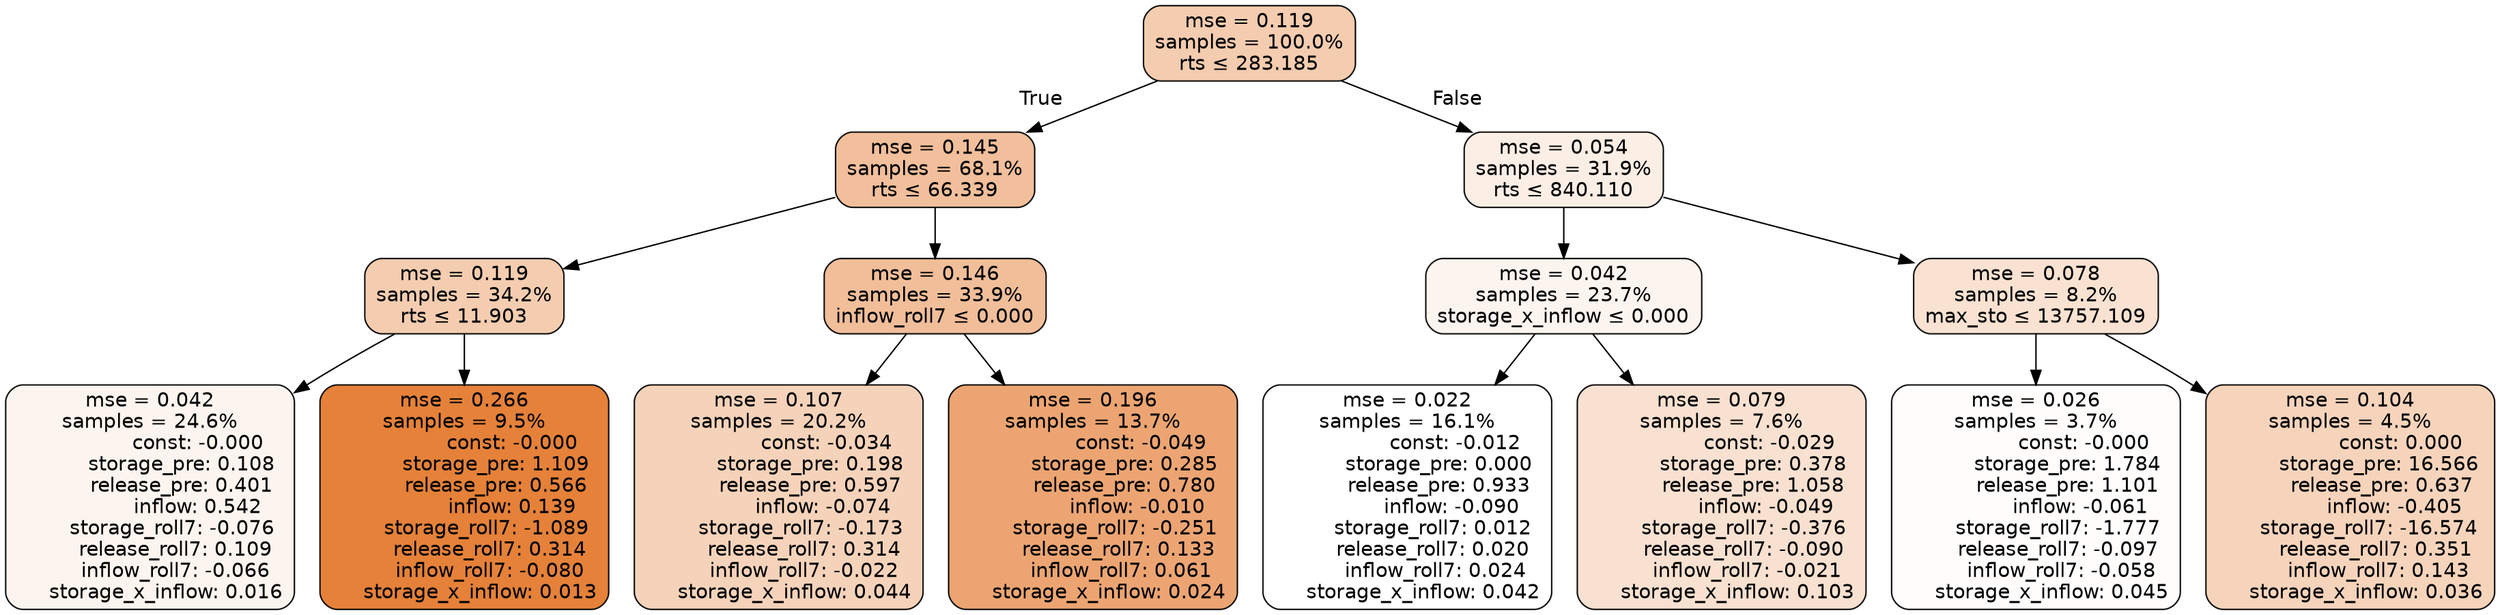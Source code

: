 digraph tree {
bgcolor="transparent"
node [shape=rectangle, style="filled, rounded", color="black", fontname=helvetica] ;
edge [fontname=helvetica] ;
	"0" [label="mse = 0.119
samples = 100.0%
rts &le; 283.185", fillcolor="#f4ccb0"]
	"1" [label="mse = 0.145
samples = 68.1%
rts &le; 66.339", fillcolor="#f1bf9b"]
	"2" [label="mse = 0.119
samples = 34.2%
rts &le; 11.903", fillcolor="#f4cdb0"]
	"3" [label="mse = 0.042
samples = 24.6%
               const: -0.000
          storage_pre: 0.108
          release_pre: 0.401
               inflow: 0.542
       storage_roll7: -0.076
        release_roll7: 0.109
        inflow_roll7: -0.066
     storage_x_inflow: 0.016", fillcolor="#fcf5ef"]
	"4" [label="mse = 0.266
samples = 9.5%
               const: -0.000
          storage_pre: 1.109
          release_pre: 0.566
               inflow: 0.139
       storage_roll7: -1.089
        release_roll7: 0.314
        inflow_roll7: -0.080
     storage_x_inflow: 0.013", fillcolor="#e58139"]
	"5" [label="mse = 0.146
samples = 33.9%
inflow_roll7 &le; 0.000", fillcolor="#f1be9a"]
	"6" [label="mse = 0.107
samples = 20.2%
               const: -0.034
          storage_pre: 0.198
          release_pre: 0.597
              inflow: -0.074
       storage_roll7: -0.173
        release_roll7: 0.314
        inflow_roll7: -0.022
     storage_x_inflow: 0.044", fillcolor="#f5d3ba"]
	"7" [label="mse = 0.196
samples = 13.7%
               const: -0.049
          storage_pre: 0.285
          release_pre: 0.780
              inflow: -0.010
       storage_roll7: -0.251
        release_roll7: 0.133
         inflow_roll7: 0.061
     storage_x_inflow: 0.024", fillcolor="#eca572"]
	"8" [label="mse = 0.054
samples = 31.9%
rts &le; 840.110", fillcolor="#fbeee5"]
	"9" [label="mse = 0.042
samples = 23.7%
storage_x_inflow &le; 0.000", fillcolor="#fcf4ef"]
	"10" [label="mse = 0.022
samples = 16.1%
               const: -0.012
          storage_pre: 0.000
          release_pre: 0.933
              inflow: -0.090
        storage_roll7: 0.012
        release_roll7: 0.020
         inflow_roll7: 0.024
     storage_x_inflow: 0.042", fillcolor="#ffffff"]
	"11" [label="mse = 0.079
samples = 7.6%
               const: -0.029
          storage_pre: 0.378
          release_pre: 1.058
              inflow: -0.049
       storage_roll7: -0.376
       release_roll7: -0.090
        inflow_roll7: -0.021
     storage_x_inflow: 0.103", fillcolor="#f8e1d0"]
	"12" [label="mse = 0.078
samples = 8.2%
max_sto &le; 13757.109", fillcolor="#f9e2d1"]
	"13" [label="mse = 0.026
samples = 3.7%
               const: -0.000
          storage_pre: 1.784
          release_pre: 1.101
              inflow: -0.061
       storage_roll7: -1.777
       release_roll7: -0.097
        inflow_roll7: -0.058
     storage_x_inflow: 0.045", fillcolor="#fefdfc"]
	"14" [label="mse = 0.104
samples = 4.5%
                const: 0.000
         storage_pre: 16.566
          release_pre: 0.637
              inflow: -0.405
      storage_roll7: -16.574
        release_roll7: 0.351
         inflow_roll7: 0.143
     storage_x_inflow: 0.036", fillcolor="#f6d4bc"]

	"0" -> "1" [labeldistance=2.5, labelangle=45, headlabel="True"]
	"1" -> "2"
	"2" -> "3"
	"2" -> "4"
	"1" -> "5"
	"5" -> "6"
	"5" -> "7"
	"0" -> "8" [labeldistance=2.5, labelangle=-45, headlabel="False"]
	"8" -> "9"
	"9" -> "10"
	"9" -> "11"
	"8" -> "12"
	"12" -> "13"
	"12" -> "14"
}